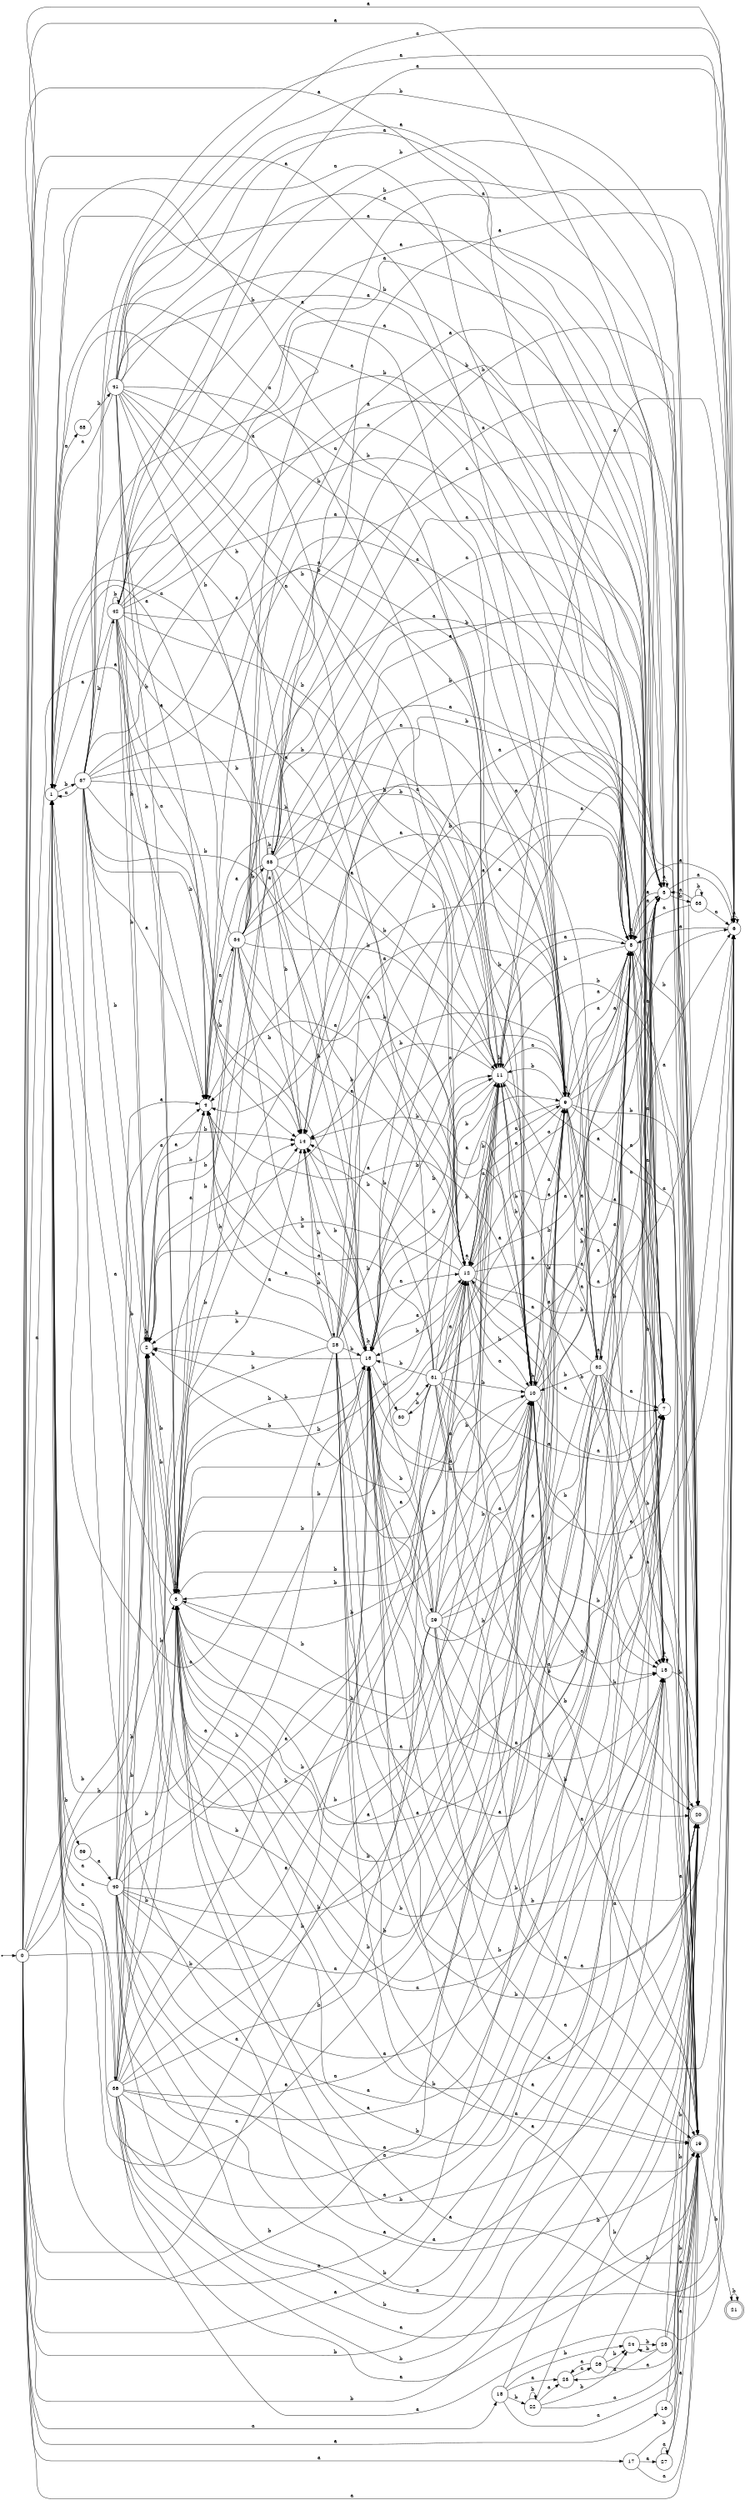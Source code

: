 digraph finite_state_machine {
rankdir=LR;
size="20,20";
node [shape = point]; "dummy0"
node [shape = circle]; "0";
"dummy0" -> "0";
node [shape = circle]; "1";
node [shape = circle]; "2";
node [shape = circle]; "3";
node [shape = circle]; "4";
node [shape = circle]; "5";
node [shape = circle]; "6";
node [shape = circle]; "7";
node [shape = circle]; "8";
node [shape = circle]; "9";
node [shape = circle]; "10";
node [shape = circle]; "11";
node [shape = circle]; "12";
node [shape = circle]; "13";
node [shape = circle]; "14";
node [shape = circle]; "15";
node [shape = circle]; "16";
node [shape = circle]; "17";
node [shape = circle]; "18";
node [shape = doublecircle]; "19";node [shape = doublecircle]; "20";node [shape = doublecircle]; "21";node [shape = circle]; "22";
node [shape = circle]; "23";
node [shape = circle]; "24";
node [shape = circle]; "25";
node [shape = circle]; "26";
node [shape = circle]; "27";
node [shape = circle]; "28";
node [shape = circle]; "29";
node [shape = circle]; "30";
node [shape = circle]; "31";
node [shape = circle]; "32";
node [shape = circle]; "33";
node [shape = circle]; "34";
node [shape = circle]; "35";
node [shape = circle]; "36";
node [shape = circle]; "37";
node [shape = circle]; "38";
node [shape = circle]; "39";
node [shape = circle]; "40";
node [shape = circle]; "41";
node [shape = circle]; "42";
"0" -> "1" [label = "a"];
 "0" -> "4" [label = "a"];
 "0" -> "5" [label = "a"];
 "0" -> "6" [label = "a"];
 "0" -> "7" [label = "a"];
 "0" -> "8" [label = "a"];
 "0" -> "9" [label = "a"];
 "0" -> "12" [label = "a"];
 "0" -> "16" [label = "a"];
 "0" -> "17" [label = "a"];
 "0" -> "18" [label = "a"];
 "0" -> "19" [label = "a"];
 "0" -> "2" [label = "b"];
 "0" -> "3" [label = "b"];
 "0" -> "10" [label = "b"];
 "0" -> "11" [label = "b"];
 "0" -> "13" [label = "b"];
 "0" -> "14" [label = "b"];
 "0" -> "15" [label = "b"];
 "0" -> "20" [label = "b"];
 "19" -> "21" [label = "b"];
 "21" -> "21" [label = "b"];
 "18" -> "24" [label = "b"];
 "18" -> "20" [label = "b"];
 "18" -> "22" [label = "b"];
 "18" -> "19" [label = "a"];
 "18" -> "23" [label = "a"];
 "24" -> "25" [label = "b"];
 "25" -> "24" [label = "b"];
 "25" -> "20" [label = "b"];
 "25" -> "19" [label = "a"];
 "25" -> "23" [label = "a"];
 "23" -> "26" [label = "a"];
 "26" -> "19" [label = "a"];
 "26" -> "23" [label = "a"];
 "26" -> "24" [label = "b"];
 "26" -> "20" [label = "b"];
 "22" -> "24" [label = "b"];
 "22" -> "20" [label = "b"];
 "22" -> "22" [label = "b"];
 "22" -> "19" [label = "a"];
 "22" -> "23" [label = "a"];
 "17" -> "19" [label = "a"];
 "17" -> "27" [label = "a"];
 "17" -> "20" [label = "b"];
 "27" -> "19" [label = "a"];
 "27" -> "27" [label = "a"];
 "27" -> "20" [label = "b"];
 "16" -> "19" [label = "a"];
 "16" -> "20" [label = "b"];
 "15" -> "20" [label = "b"];
 "15" -> "15" [label = "b"];
 "15" -> "19" [label = "a"];
 "14" -> "28" [label = "b"];
 "28" -> "2" [label = "b"];
 "28" -> "3" [label = "b"];
 "28" -> "10" [label = "b"];
 "28" -> "11" [label = "b"];
 "28" -> "13" [label = "b"];
 "28" -> "14" [label = "b"];
 "28" -> "15" [label = "b"];
 "28" -> "20" [label = "b"];
 "28" -> "1" [label = "a"];
 "28" -> "4" [label = "a"];
 "28" -> "5" [label = "a"];
 "28" -> "6" [label = "a"];
 "28" -> "7" [label = "a"];
 "28" -> "8" [label = "a"];
 "28" -> "9" [label = "a"];
 "28" -> "12" [label = "a"];
 "28" -> "19" [label = "a"];
 "13" -> "2" [label = "b"];
 "13" -> "3" [label = "b"];
 "13" -> "10" [label = "b"];
 "13" -> "11" [label = "b"];
 "13" -> "13" [label = "b"];
 "13" -> "14" [label = "b"];
 "13" -> "15" [label = "b"];
 "13" -> "20" [label = "b"];
 "13" -> "30" [label = "b"];
 "13" -> "1" [label = "a"];
 "13" -> "4" [label = "a"];
 "13" -> "5" [label = "a"];
 "13" -> "6" [label = "a"];
 "13" -> "7" [label = "a"];
 "13" -> "8" [label = "a"];
 "13" -> "9" [label = "a"];
 "13" -> "12" [label = "a"];
 "13" -> "19" [label = "a"];
 "13" -> "29" [label = "a"];
 "30" -> "31" [label = "a"];
 "31" -> "2" [label = "b"];
 "31" -> "3" [label = "b"];
 "31" -> "10" [label = "b"];
 "31" -> "11" [label = "b"];
 "31" -> "13" [label = "b"];
 "31" -> "14" [label = "b"];
 "31" -> "15" [label = "b"];
 "31" -> "20" [label = "b"];
 "31" -> "30" [label = "b"];
 "31" -> "1" [label = "a"];
 "31" -> "4" [label = "a"];
 "31" -> "5" [label = "a"];
 "31" -> "6" [label = "a"];
 "31" -> "7" [label = "a"];
 "31" -> "8" [label = "a"];
 "31" -> "9" [label = "a"];
 "31" -> "12" [label = "a"];
 "31" -> "19" [label = "a"];
 "29" -> "2" [label = "b"];
 "29" -> "3" [label = "b"];
 "29" -> "10" [label = "b"];
 "29" -> "11" [label = "b"];
 "29" -> "13" [label = "b"];
 "29" -> "14" [label = "b"];
 "29" -> "15" [label = "b"];
 "29" -> "20" [label = "b"];
 "29" -> "1" [label = "a"];
 "29" -> "4" [label = "a"];
 "29" -> "5" [label = "a"];
 "29" -> "6" [label = "a"];
 "29" -> "7" [label = "a"];
 "29" -> "8" [label = "a"];
 "29" -> "9" [label = "a"];
 "29" -> "12" [label = "a"];
 "29" -> "19" [label = "a"];
 "12" -> "1" [label = "a"];
 "12" -> "4" [label = "a"];
 "12" -> "5" [label = "a"];
 "12" -> "6" [label = "a"];
 "12" -> "7" [label = "a"];
 "12" -> "8" [label = "a"];
 "12" -> "9" [label = "a"];
 "12" -> "12" [label = "a"];
 "12" -> "19" [label = "a"];
 "12" -> "2" [label = "b"];
 "12" -> "3" [label = "b"];
 "12" -> "10" [label = "b"];
 "12" -> "11" [label = "b"];
 "12" -> "13" [label = "b"];
 "12" -> "14" [label = "b"];
 "12" -> "15" [label = "b"];
 "12" -> "20" [label = "b"];
 "11" -> "2" [label = "b"];
 "11" -> "3" [label = "b"];
 "11" -> "10" [label = "b"];
 "11" -> "11" [label = "b"];
 "11" -> "13" [label = "b"];
 "11" -> "14" [label = "b"];
 "11" -> "15" [label = "b"];
 "11" -> "20" [label = "b"];
 "11" -> "1" [label = "a"];
 "11" -> "4" [label = "a"];
 "11" -> "5" [label = "a"];
 "11" -> "6" [label = "a"];
 "11" -> "7" [label = "a"];
 "11" -> "8" [label = "a"];
 "11" -> "9" [label = "a"];
 "11" -> "12" [label = "a"];
 "11" -> "19" [label = "a"];
 "10" -> "2" [label = "b"];
 "10" -> "3" [label = "b"];
 "10" -> "10" [label = "b"];
 "10" -> "11" [label = "b"];
 "10" -> "13" [label = "b"];
 "10" -> "14" [label = "b"];
 "10" -> "15" [label = "b"];
 "10" -> "20" [label = "b"];
 "10" -> "1" [label = "a"];
 "10" -> "4" [label = "a"];
 "10" -> "5" [label = "a"];
 "10" -> "6" [label = "a"];
 "10" -> "7" [label = "a"];
 "10" -> "8" [label = "a"];
 "10" -> "9" [label = "a"];
 "10" -> "12" [label = "a"];
 "10" -> "19" [label = "a"];
 "9" -> "32" [label = "a"];
 "9" -> "1" [label = "a"];
 "9" -> "4" [label = "a"];
 "9" -> "5" [label = "a"];
 "9" -> "6" [label = "a"];
 "9" -> "7" [label = "a"];
 "9" -> "8" [label = "a"];
 "9" -> "9" [label = "a"];
 "9" -> "12" [label = "a"];
 "9" -> "19" [label = "a"];
 "9" -> "2" [label = "b"];
 "9" -> "3" [label = "b"];
 "9" -> "10" [label = "b"];
 "9" -> "11" [label = "b"];
 "9" -> "13" [label = "b"];
 "9" -> "14" [label = "b"];
 "9" -> "15" [label = "b"];
 "9" -> "20" [label = "b"];
 "32" -> "32" [label = "a"];
 "32" -> "1" [label = "a"];
 "32" -> "4" [label = "a"];
 "32" -> "5" [label = "a"];
 "32" -> "6" [label = "a"];
 "32" -> "7" [label = "a"];
 "32" -> "8" [label = "a"];
 "32" -> "9" [label = "a"];
 "32" -> "12" [label = "a"];
 "32" -> "19" [label = "a"];
 "32" -> "2" [label = "b"];
 "32" -> "3" [label = "b"];
 "32" -> "10" [label = "b"];
 "32" -> "11" [label = "b"];
 "32" -> "13" [label = "b"];
 "32" -> "14" [label = "b"];
 "32" -> "15" [label = "b"];
 "32" -> "20" [label = "b"];
 "8" -> "1" [label = "a"];
 "8" -> "4" [label = "a"];
 "8" -> "5" [label = "a"];
 "8" -> "6" [label = "a"];
 "8" -> "7" [label = "a"];
 "8" -> "8" [label = "a"];
 "8" -> "9" [label = "a"];
 "8" -> "12" [label = "a"];
 "8" -> "19" [label = "a"];
 "8" -> "2" [label = "b"];
 "8" -> "3" [label = "b"];
 "8" -> "10" [label = "b"];
 "8" -> "11" [label = "b"];
 "8" -> "13" [label = "b"];
 "8" -> "14" [label = "b"];
 "8" -> "15" [label = "b"];
 "8" -> "20" [label = "b"];
 "7" -> "8" [label = "a"];
 "6" -> "8" [label = "a"];
 "6" -> "6" [label = "a"];
 "5" -> "8" [label = "a"];
 "5" -> "5" [label = "a"];
 "5" -> "6" [label = "a"];
 "5" -> "33" [label = "b"];
 "33" -> "33" [label = "b"];
 "33" -> "8" [label = "a"];
 "33" -> "5" [label = "a"];
 "33" -> "6" [label = "a"];
 "4" -> "34" [label = "a"];
 "34" -> "1" [label = "a"];
 "34" -> "4" [label = "a"];
 "34" -> "5" [label = "a"];
 "34" -> "6" [label = "a"];
 "34" -> "7" [label = "a"];
 "34" -> "8" [label = "a"];
 "34" -> "9" [label = "a"];
 "34" -> "12" [label = "a"];
 "34" -> "19" [label = "a"];
 "34" -> "2" [label = "b"];
 "34" -> "3" [label = "b"];
 "34" -> "35" [label = "b"];
 "34" -> "10" [label = "b"];
 "34" -> "11" [label = "b"];
 "34" -> "13" [label = "b"];
 "34" -> "14" [label = "b"];
 "34" -> "15" [label = "b"];
 "34" -> "20" [label = "b"];
 "35" -> "2" [label = "b"];
 "35" -> "3" [label = "b"];
 "35" -> "35" [label = "b"];
 "35" -> "10" [label = "b"];
 "35" -> "11" [label = "b"];
 "35" -> "13" [label = "b"];
 "35" -> "14" [label = "b"];
 "35" -> "15" [label = "b"];
 "35" -> "20" [label = "b"];
 "35" -> "1" [label = "a"];
 "35" -> "4" [label = "a"];
 "35" -> "5" [label = "a"];
 "35" -> "6" [label = "a"];
 "35" -> "7" [label = "a"];
 "35" -> "8" [label = "a"];
 "35" -> "9" [label = "a"];
 "35" -> "12" [label = "a"];
 "35" -> "19" [label = "a"];
 "3" -> "2" [label = "b"];
 "3" -> "3" [label = "b"];
 "3" -> "10" [label = "b"];
 "3" -> "11" [label = "b"];
 "3" -> "13" [label = "b"];
 "3" -> "14" [label = "b"];
 "3" -> "15" [label = "b"];
 "3" -> "20" [label = "b"];
 "3" -> "1" [label = "a"];
 "3" -> "4" [label = "a"];
 "3" -> "5" [label = "a"];
 "3" -> "6" [label = "a"];
 "3" -> "7" [label = "a"];
 "3" -> "8" [label = "a"];
 "3" -> "9" [label = "a"];
 "3" -> "12" [label = "a"];
 "3" -> "19" [label = "a"];
 "2" -> "2" [label = "b"];
 "2" -> "3" [label = "b"];
 "2" -> "4" [label = "a"];
 "1" -> "36" [label = "a"];
 "1" -> "38" [label = "a"];
 "1" -> "37" [label = "b"];
 "1" -> "39" [label = "b"];
 "39" -> "40" [label = "a"];
 "40" -> "1" [label = "a"];
 "40" -> "4" [label = "a"];
 "40" -> "5" [label = "a"];
 "40" -> "6" [label = "a"];
 "40" -> "7" [label = "a"];
 "40" -> "8" [label = "a"];
 "40" -> "9" [label = "a"];
 "40" -> "12" [label = "a"];
 "40" -> "19" [label = "a"];
 "40" -> "2" [label = "b"];
 "40" -> "3" [label = "b"];
 "40" -> "10" [label = "b"];
 "40" -> "11" [label = "b"];
 "40" -> "13" [label = "b"];
 "40" -> "14" [label = "b"];
 "40" -> "15" [label = "b"];
 "40" -> "20" [label = "b"];
 "38" -> "41" [label = "b"];
 "41" -> "1" [label = "a"];
 "41" -> "4" [label = "a"];
 "41" -> "5" [label = "a"];
 "41" -> "6" [label = "a"];
 "41" -> "7" [label = "a"];
 "41" -> "8" [label = "a"];
 "41" -> "9" [label = "a"];
 "41" -> "12" [label = "a"];
 "41" -> "19" [label = "a"];
 "41" -> "2" [label = "b"];
 "41" -> "3" [label = "b"];
 "41" -> "10" [label = "b"];
 "41" -> "11" [label = "b"];
 "41" -> "13" [label = "b"];
 "41" -> "14" [label = "b"];
 "41" -> "15" [label = "b"];
 "41" -> "20" [label = "b"];
 "37" -> "2" [label = "b"];
 "37" -> "3" [label = "b"];
 "37" -> "10" [label = "b"];
 "37" -> "42" [label = "b"];
 "37" -> "11" [label = "b"];
 "37" -> "13" [label = "b"];
 "37" -> "14" [label = "b"];
 "37" -> "15" [label = "b"];
 "37" -> "20" [label = "b"];
 "37" -> "1" [label = "a"];
 "37" -> "4" [label = "a"];
 "37" -> "5" [label = "a"];
 "37" -> "6" [label = "a"];
 "37" -> "7" [label = "a"];
 "37" -> "8" [label = "a"];
 "37" -> "9" [label = "a"];
 "37" -> "12" [label = "a"];
 "37" -> "19" [label = "a"];
 "42" -> "2" [label = "b"];
 "42" -> "3" [label = "b"];
 "42" -> "10" [label = "b"];
 "42" -> "42" [label = "b"];
 "42" -> "11" [label = "b"];
 "42" -> "13" [label = "b"];
 "42" -> "14" [label = "b"];
 "42" -> "15" [label = "b"];
 "42" -> "20" [label = "b"];
 "42" -> "1" [label = "a"];
 "42" -> "4" [label = "a"];
 "42" -> "5" [label = "a"];
 "42" -> "6" [label = "a"];
 "42" -> "7" [label = "a"];
 "42" -> "8" [label = "a"];
 "42" -> "9" [label = "a"];
 "42" -> "12" [label = "a"];
 "42" -> "19" [label = "a"];
 "36" -> "1" [label = "a"];
 "36" -> "4" [label = "a"];
 "36" -> "5" [label = "a"];
 "36" -> "6" [label = "a"];
 "36" -> "7" [label = "a"];
 "36" -> "8" [label = "a"];
 "36" -> "9" [label = "a"];
 "36" -> "12" [label = "a"];
 "36" -> "19" [label = "a"];
 "36" -> "2" [label = "b"];
 "36" -> "3" [label = "b"];
 "36" -> "10" [label = "b"];
 "36" -> "11" [label = "b"];
 "36" -> "13" [label = "b"];
 "36" -> "14" [label = "b"];
 "36" -> "15" [label = "b"];
 "36" -> "20" [label = "b"];
 }

